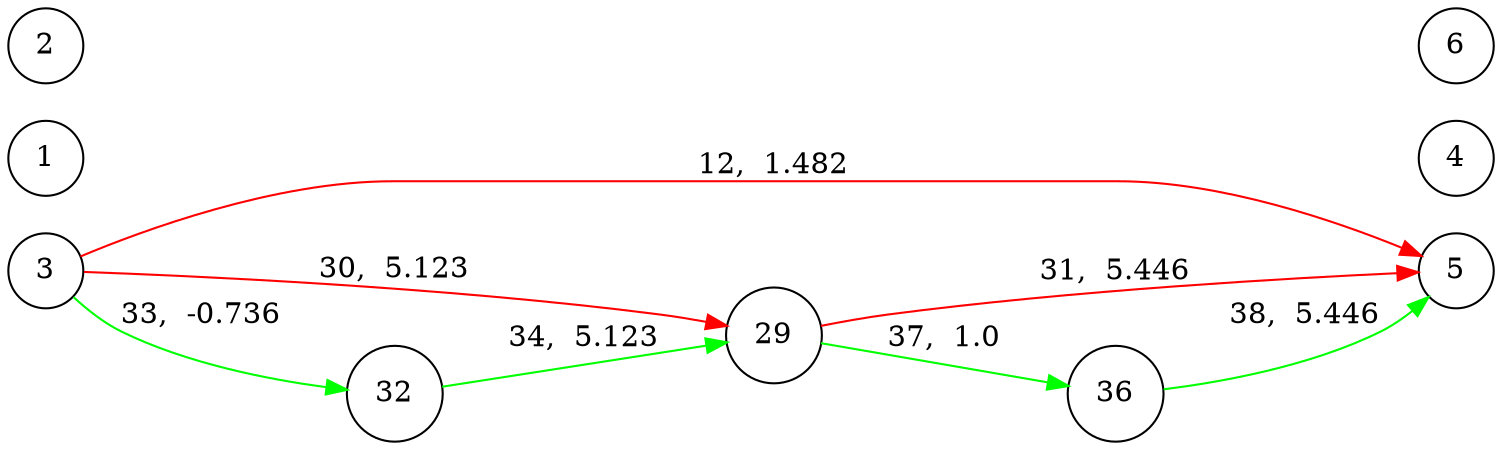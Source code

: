 digraph {
	rankdir=LR;
	node [shape=circle];
	3->5[color=red,label="12,  1.482",penwidth=1.0];
	3->29[color=red,label="30,  5.123",penwidth=1.0];
	3->32[color=green,label="33,  -0.736",penwidth=1.0];
	{rank=same; 1, 2, 3}
	32->29[color=green,label="34,  5.123",penwidth=1.0];
	{rank=same; 32}
	29->5[color=red,label="31,  5.446",penwidth=1.0];
	29->36[color=green,label="37,  1.0",penwidth=1.0];
	{rank=same; 29}
	36->5[color=green,label="38,  5.446",penwidth=1.0];
	{rank=same; 36}
	{rank=same; 4, 5, 6}
}